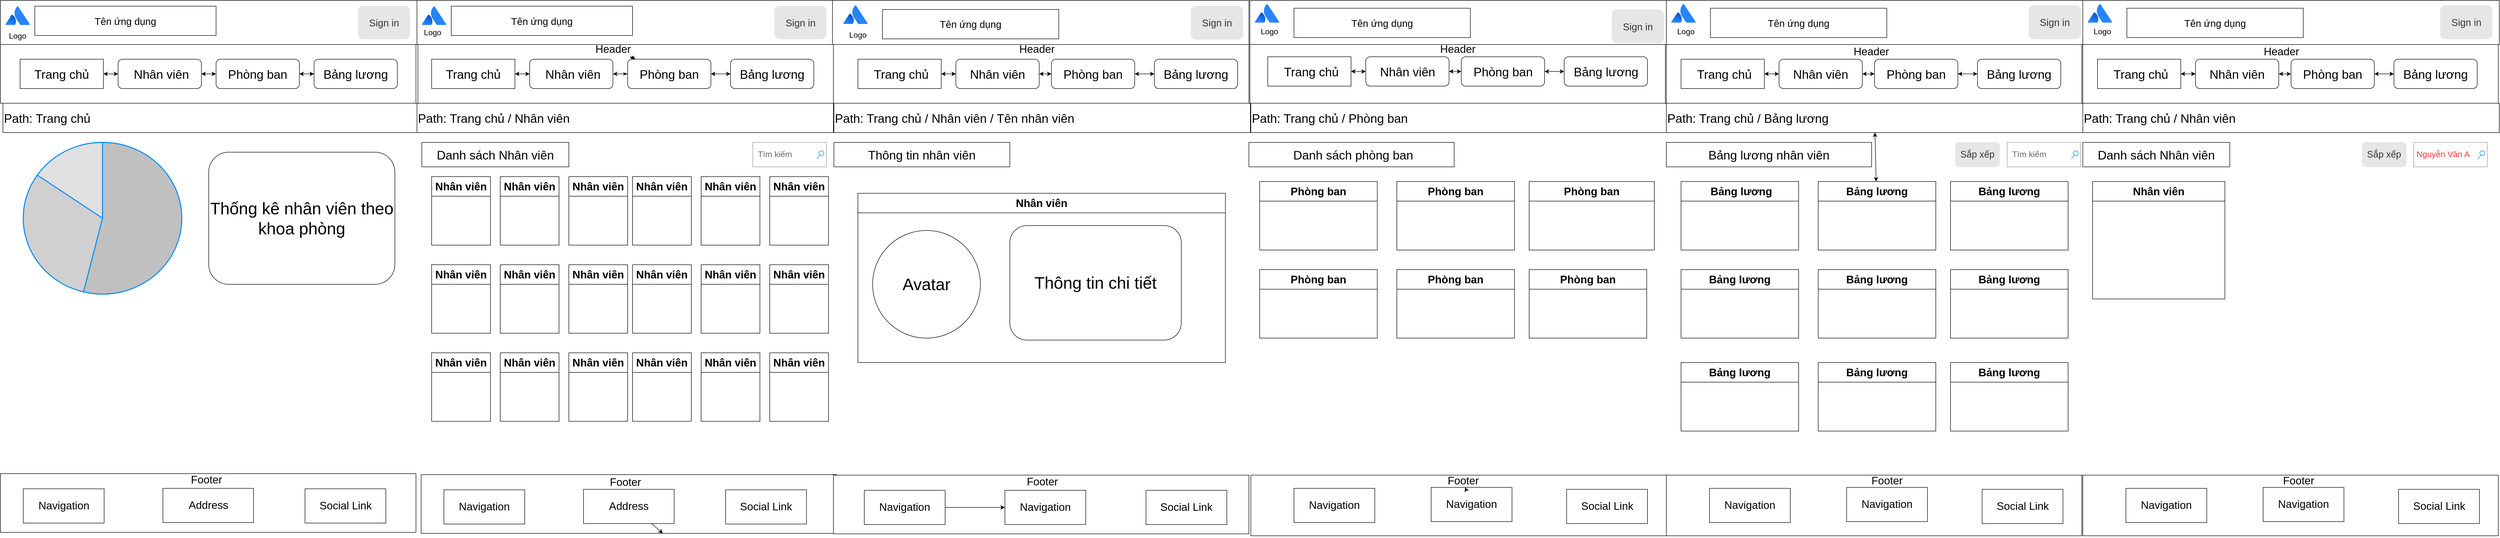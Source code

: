 <mxfile>
    <diagram id="ilK-42If8bpZHKYCSI4k" name="Page-1">
        <mxGraphModel dx="5872" dy="2724" grid="1" gridSize="10" guides="1" tooltips="1" connect="1" arrows="1" fold="1" page="1" pageScale="1" pageWidth="850" pageHeight="1100" math="0" shadow="0">
            <root>
                <mxCell id="0"/>
                <mxCell id="1" parent="0"/>
                <mxCell id="346" value="" style="rounded=0;whiteSpace=wrap;html=1;" vertex="1" parent="1">
                    <mxGeometry x="-3400" y="-1100" width="850" height="90" as="geometry"/>
                </mxCell>
                <mxCell id="237" value="" style="rounded=0;whiteSpace=wrap;html=1;" parent="1" vertex="1">
                    <mxGeometry x="-850" y="-1100" width="850" height="90" as="geometry"/>
                </mxCell>
                <mxCell id="43" value="" style="rounded=0;whiteSpace=wrap;html=1;fontSize=22;fontColor=none;fillColor=#FFFFFF;" parent="1" vertex="1">
                    <mxGeometry x="-2548" y="-1010" width="848" height="120" as="geometry"/>
                </mxCell>
                <mxCell id="2" value="" style="rounded=0;whiteSpace=wrap;html=1;" parent="1" vertex="1">
                    <mxGeometry x="-2550" y="-1100" width="850" height="90" as="geometry"/>
                </mxCell>
                <mxCell id="3" value="" style="image;image=img/lib/atlassian/Atlassian_Logo.svg;" parent="1" vertex="1">
                    <mxGeometry x="-2540" y="-1088" width="50" height="38" as="geometry"/>
                </mxCell>
                <mxCell id="4" value="Logo" style="text;html=1;strokeColor=none;fillColor=none;align=center;verticalAlign=middle;whiteSpace=wrap;rounded=0;fontSize=16;" parent="1" vertex="1">
                    <mxGeometry x="-2548" y="-1050" width="60" height="30" as="geometry"/>
                </mxCell>
                <mxCell id="8" value="Sign in" style="rounded=1;html=1;shadow=0;dashed=0;whiteSpace=wrap;fontSize=20;fillColor=#E6E6E6;align=center;strokeColor=#E6E6E6;fontColor=#333333;" parent="1" vertex="1">
                    <mxGeometry x="-1820" y="-1088.44" width="105.5" height="66.88" as="geometry"/>
                </mxCell>
                <mxCell id="9" value="Tên ứng dụng" style="rounded=0;whiteSpace=wrap;html=1;fontSize=20;" parent="1" vertex="1">
                    <mxGeometry x="-2480" y="-1088.44" width="370" height="60" as="geometry"/>
                </mxCell>
                <mxCell id="12" value="&amp;nbsp;Nhân viên" style="rounded=1;whiteSpace=wrap;html=1;fontSize=25;" parent="1" vertex="1">
                    <mxGeometry x="-2320" y="-980" width="170" height="60" as="geometry"/>
                </mxCell>
                <mxCell id="55" style="edgeStyle=none;html=1;fontSize=22;fontColor=none;strokeColor=#000000;startArrow=classic;startFill=1;" parent="1" source="13" target="12" edge="1">
                    <mxGeometry relative="1" as="geometry"/>
                </mxCell>
                <mxCell id="13" value="Trang chủ" style="rounded=1;whiteSpace=wrap;html=1;fontSize=25;arcSize=0;" parent="1" vertex="1">
                    <mxGeometry x="-2520" y="-980" width="170" height="60" as="geometry"/>
                </mxCell>
                <mxCell id="56" style="edgeStyle=none;html=1;fontSize=22;fontColor=none;strokeColor=#000000;startArrow=classicThin;startFill=1;" parent="1" source="14" target="12" edge="1">
                    <mxGeometry relative="1" as="geometry"/>
                </mxCell>
                <mxCell id="57" value="" style="edgeStyle=none;html=1;fontSize=22;fontColor=none;strokeColor=#000000;startArrow=classic;startFill=1;" parent="1" source="14" target="15" edge="1">
                    <mxGeometry relative="1" as="geometry"/>
                </mxCell>
                <mxCell id="59" value="" style="edgeStyle=none;html=1;fontSize=22;fontColor=none;startArrow=classic;startFill=1;strokeColor=#000000;" parent="1" source="14" target="44" edge="1">
                    <mxGeometry relative="1" as="geometry"/>
                </mxCell>
                <mxCell id="14" value="Phòng ban" style="rounded=1;whiteSpace=wrap;html=1;fontSize=25;" parent="1" vertex="1">
                    <mxGeometry x="-2120" y="-980" width="170" height="60" as="geometry"/>
                </mxCell>
                <mxCell id="15" value="Bảng lương" style="rounded=1;whiteSpace=wrap;html=1;fontSize=25;" parent="1" vertex="1">
                    <mxGeometry x="-1910" y="-980" width="170" height="60" as="geometry"/>
                </mxCell>
                <mxCell id="16" value="Path: Trang chủ / Nhân viên" style="rounded=0;whiteSpace=wrap;html=1;fontSize=25;align=left;" parent="1" vertex="1">
                    <mxGeometry x="-2550" y="-890" width="850" height="60" as="geometry"/>
                </mxCell>
                <mxCell id="17" value="Danh sách Nhân viên" style="rounded=0;whiteSpace=wrap;html=1;fontSize=25;fontColor=none;fillColor=#FFFFFF;" parent="1" vertex="1">
                    <mxGeometry x="-2540" y="-810" width="300" height="50" as="geometry"/>
                </mxCell>
                <mxCell id="22" value="&amp;nbsp;Tìm kiếm" style="strokeWidth=1;shadow=0;dashed=0;align=center;html=1;shape=mxgraph.mockup.forms.searchBox;strokeColor=#999999;mainText=;strokeColor2=#008cff;fontColor=#666666;fontSize=17;align=left;spacingLeft=3;fillColor=#FFFFFF;" parent="1" vertex="1">
                    <mxGeometry x="-1864.5" y="-810" width="150" height="50" as="geometry"/>
                </mxCell>
                <mxCell id="23" value="Nhân viên&#10;" style="swimlane;fontSize=22;fontColor=none;fillColor=#FFFFFF;verticalAlign=top;startSize=40;" parent="1" vertex="1">
                    <mxGeometry x="-2520" y="-740" width="120" height="140" as="geometry"/>
                </mxCell>
                <mxCell id="24" value="Nhân viên&#10;" style="swimlane;fontSize=22;fontColor=none;fillColor=#FFFFFF;verticalAlign=top;startSize=40;" parent="1" vertex="1">
                    <mxGeometry x="-2380" y="-740" width="120" height="140" as="geometry"/>
                </mxCell>
                <mxCell id="25" value="Nhân viên&#10;" style="swimlane;fontSize=22;fontColor=none;fillColor=#FFFFFF;verticalAlign=top;startSize=40;" parent="1" vertex="1">
                    <mxGeometry x="-2240" y="-740" width="120" height="140" as="geometry"/>
                </mxCell>
                <mxCell id="28" value="Nhân viên&#10;" style="swimlane;fontSize=22;fontColor=none;fillColor=#FFFFFF;verticalAlign=top;startSize=40;" parent="1" vertex="1">
                    <mxGeometry x="-2110" y="-740" width="120" height="140" as="geometry"/>
                </mxCell>
                <mxCell id="29" value="Nhân viên&#10;" style="swimlane;fontSize=22;fontColor=none;fillColor=#FFFFFF;verticalAlign=top;startSize=40;" parent="1" vertex="1">
                    <mxGeometry x="-1970" y="-740" width="120" height="140" as="geometry"/>
                </mxCell>
                <mxCell id="30" value="Nhân viên&#10;" style="swimlane;fontSize=22;fontColor=none;fillColor=#FFFFFF;verticalAlign=top;startSize=40;" parent="1" vertex="1">
                    <mxGeometry x="-1830" y="-740" width="120" height="140" as="geometry"/>
                </mxCell>
                <mxCell id="31" value="Nhân viên&#10;" style="swimlane;fontSize=22;fontColor=none;fillColor=#FFFFFF;verticalAlign=top;startSize=40;" parent="1" vertex="1">
                    <mxGeometry x="-2520" y="-560" width="120" height="140" as="geometry"/>
                </mxCell>
                <mxCell id="32" value="Nhân viên&#10;" style="swimlane;fontSize=22;fontColor=none;fillColor=#FFFFFF;verticalAlign=top;startSize=40;" parent="1" vertex="1">
                    <mxGeometry x="-2380" y="-560" width="120" height="140" as="geometry"/>
                </mxCell>
                <mxCell id="33" value="Nhân viên&#10;" style="swimlane;fontSize=22;fontColor=none;fillColor=#FFFFFF;verticalAlign=top;startSize=40;" parent="1" vertex="1">
                    <mxGeometry x="-2240" y="-560" width="120" height="140" as="geometry"/>
                </mxCell>
                <mxCell id="34" value="Nhân viên&#10;" style="swimlane;fontSize=22;fontColor=none;fillColor=#FFFFFF;verticalAlign=top;startSize=40;" parent="1" vertex="1">
                    <mxGeometry x="-2110" y="-560" width="120" height="140" as="geometry"/>
                </mxCell>
                <mxCell id="35" value="Nhân viên&#10;" style="swimlane;fontSize=22;fontColor=none;fillColor=#FFFFFF;verticalAlign=top;startSize=40;" parent="1" vertex="1">
                    <mxGeometry x="-1970" y="-560" width="120" height="140" as="geometry"/>
                </mxCell>
                <mxCell id="36" value="Nhân viên&#10;" style="swimlane;fontSize=22;fontColor=none;fillColor=#FFFFFF;verticalAlign=top;startSize=40;" parent="1" vertex="1">
                    <mxGeometry x="-1830" y="-560" width="120" height="140" as="geometry"/>
                </mxCell>
                <mxCell id="37" value="Nhân viên&#10;" style="swimlane;fontSize=22;fontColor=none;fillColor=#FFFFFF;verticalAlign=top;startSize=40;" parent="1" vertex="1">
                    <mxGeometry x="-2520" y="-380" width="120" height="140" as="geometry"/>
                </mxCell>
                <mxCell id="38" value="Nhân viên&#10;" style="swimlane;fontSize=22;fontColor=none;fillColor=#FFFFFF;verticalAlign=top;startSize=40;" parent="1" vertex="1">
                    <mxGeometry x="-2380" y="-380" width="120" height="140" as="geometry"/>
                </mxCell>
                <mxCell id="39" value="Nhân viên&#10;" style="swimlane;fontSize=22;fontColor=none;fillColor=#FFFFFF;verticalAlign=top;startSize=40;" parent="1" vertex="1">
                    <mxGeometry x="-2240" y="-380" width="120" height="140" as="geometry"/>
                </mxCell>
                <mxCell id="40" value="Nhân viên&#10;" style="swimlane;fontSize=22;fontColor=none;fillColor=#FFFFFF;verticalAlign=top;startSize=40;" parent="1" vertex="1">
                    <mxGeometry x="-2110" y="-380" width="120" height="140" as="geometry"/>
                </mxCell>
                <mxCell id="41" value="Nhân viên&#10;" style="swimlane;fontSize=22;fontColor=none;fillColor=#FFFFFF;verticalAlign=top;startSize=40;" parent="1" vertex="1">
                    <mxGeometry x="-1970" y="-380" width="120" height="140" as="geometry"/>
                </mxCell>
                <mxCell id="42" value="Nhân viên&#10;" style="swimlane;fontSize=22;fontColor=none;fillColor=#FFFFFF;verticalAlign=top;startSize=40;" parent="1" vertex="1">
                    <mxGeometry x="-1830" y="-380" width="120" height="140" as="geometry"/>
                </mxCell>
                <mxCell id="44" value="Header" style="text;html=1;align=center;verticalAlign=middle;resizable=0;points=[];autosize=1;strokeColor=none;fillColor=none;fontSize=22;fontColor=none;" parent="1" vertex="1">
                    <mxGeometry x="-2195" y="-1015" width="90" height="30" as="geometry"/>
                </mxCell>
                <mxCell id="45" value="" style="rounded=0;whiteSpace=wrap;html=1;fontSize=22;fontColor=none;fillColor=#FFFFFF;" parent="1" vertex="1">
                    <mxGeometry x="-2541.5" y="-131" width="848" height="120" as="geometry"/>
                </mxCell>
                <mxCell id="46" value="Footer" style="text;html=1;align=center;verticalAlign=middle;resizable=0;points=[];autosize=1;strokeColor=none;fillColor=none;fontSize=22;fontColor=none;" parent="1" vertex="1">
                    <mxGeometry x="-2165" y="-130" width="80" height="30" as="geometry"/>
                </mxCell>
                <mxCell id="51" style="edgeStyle=none;html=1;exitX=0.75;exitY=1;exitDx=0;exitDy=0;fontSize=22;fontColor=none;" parent="1" source="48" target="45" edge="1">
                    <mxGeometry relative="1" as="geometry"/>
                </mxCell>
                <mxCell id="48" value="Address" style="rounded=0;whiteSpace=wrap;html=1;fontSize=22;fontColor=none;strokeColor=#000000;fillColor=#FFFFFF;" parent="1" vertex="1">
                    <mxGeometry x="-2210" y="-101" width="185" height="70" as="geometry"/>
                </mxCell>
                <mxCell id="49" value="Navigation" style="rounded=0;whiteSpace=wrap;html=1;fontSize=22;fontColor=none;strokeColor=#000000;fillColor=#FFFFFF;" parent="1" vertex="1">
                    <mxGeometry x="-2495" y="-100" width="165" height="70" as="geometry"/>
                </mxCell>
                <mxCell id="50" value="Social Link" style="rounded=0;whiteSpace=wrap;html=1;fontSize=22;fontColor=none;strokeColor=#000000;fillColor=#FFFFFF;" parent="1" vertex="1">
                    <mxGeometry x="-1920" y="-100" width="165" height="70" as="geometry"/>
                </mxCell>
                <mxCell id="61" value="Sắp xếp" style="rounded=1;html=1;shadow=0;dashed=0;whiteSpace=wrap;fontSize=19;fillColor=#E6E6E6;align=center;strokeColor=#E6E6E6;fontColor=#333333;" parent="1" vertex="1">
                    <mxGeometry x="1420" y="-810" width="90" height="50" as="geometry"/>
                </mxCell>
                <mxCell id="207" value="" style="rounded=0;whiteSpace=wrap;html=1;fontSize=22;fontColor=none;fillColor=#FFFFFF;" parent="1" vertex="1">
                    <mxGeometry x="-1700" y="-1010" width="848" height="120" as="geometry"/>
                </mxCell>
                <mxCell id="208" value="" style="rounded=0;whiteSpace=wrap;html=1;" parent="1" vertex="1">
                    <mxGeometry x="-1702" y="-1100" width="850" height="90" as="geometry"/>
                </mxCell>
                <mxCell id="209" value="Tên ứng dụng" style="rounded=0;whiteSpace=wrap;html=1;fontSize=20;" parent="1" vertex="1">
                    <mxGeometry x="-1600" y="-1081.56" width="360" height="60" as="geometry"/>
                </mxCell>
                <mxCell id="210" value="Logo" style="text;html=1;strokeColor=none;fillColor=none;align=center;verticalAlign=middle;whiteSpace=wrap;rounded=0;fontSize=16;" parent="1" vertex="1">
                    <mxGeometry x="-1680" y="-1045" width="60" height="30" as="geometry"/>
                </mxCell>
                <mxCell id="211" value="" style="image;image=img/lib/atlassian/Atlassian_Logo.svg;" parent="1" vertex="1">
                    <mxGeometry x="-1680" y="-1090" width="50" height="38" as="geometry"/>
                </mxCell>
                <mxCell id="213" value="Sign in" style="rounded=1;html=1;shadow=0;dashed=0;whiteSpace=wrap;fontSize=20;fillColor=#E6E6E6;align=center;strokeColor=#E6E6E6;fontColor=#333333;" parent="1" vertex="1">
                    <mxGeometry x="-111" y="-1081.56" width="105.5" height="68.44" as="geometry"/>
                </mxCell>
                <mxCell id="223" value="Nhân viên&#10;" style="swimlane;fontSize=22;fontColor=none;fillColor=#FFFFFF;verticalAlign=top;startSize=40;" parent="1" vertex="1">
                    <mxGeometry x="-1650" y="-706" width="750" height="346" as="geometry"/>
                </mxCell>
                <mxCell id="265" value="Avatar" style="ellipse;whiteSpace=wrap;html=1;aspect=fixed;fontSize=34;" vertex="1" parent="223">
                    <mxGeometry x="30" y="76" width="220" height="220" as="geometry"/>
                </mxCell>
                <mxCell id="266" value="Thông tin chi tiết" style="rounded=1;whiteSpace=wrap;html=1;fontSize=34;" vertex="1" parent="223">
                    <mxGeometry x="310" y="66" width="350" height="234" as="geometry"/>
                </mxCell>
                <mxCell id="227" value="Path: Trang chủ / Nhân viên / Tên nhân viên" style="rounded=0;whiteSpace=wrap;html=1;fontSize=25;align=left;" parent="1" vertex="1">
                    <mxGeometry x="-1699" y="-890" width="850" height="60" as="geometry"/>
                </mxCell>
                <mxCell id="228" value="Thông tin nhân viên" style="rounded=0;whiteSpace=wrap;html=1;fontSize=25;fontColor=none;fillColor=#FFFFFF;" parent="1" vertex="1">
                    <mxGeometry x="-1699" y="-810" width="359" height="50" as="geometry"/>
                </mxCell>
                <mxCell id="243" style="edgeStyle=none;html=1;fontSize=19;fontColor=#000000;startArrow=classic;startFill=1;strokeColor=#000000;" parent="1" source="231" target="233" edge="1">
                    <mxGeometry relative="1" as="geometry"/>
                </mxCell>
                <mxCell id="231" value="Nhân viên" style="rounded=1;whiteSpace=wrap;html=1;fontSize=25;" parent="1" vertex="1">
                    <mxGeometry x="-1450" y="-980" width="170" height="60" as="geometry"/>
                </mxCell>
                <mxCell id="242" style="edgeStyle=none;html=1;fontSize=19;fontColor=#000000;startArrow=classic;startFill=1;strokeColor=#000000;" parent="1" source="232" target="231" edge="1">
                    <mxGeometry relative="1" as="geometry"/>
                </mxCell>
                <mxCell id="232" value="&amp;nbsp;Trang chủ" style="rounded=1;whiteSpace=wrap;html=1;fontSize=25;arcSize=0;" parent="1" vertex="1">
                    <mxGeometry x="-1650" y="-980" width="170" height="60" as="geometry"/>
                </mxCell>
                <mxCell id="244" style="edgeStyle=none;html=1;fontSize=19;fontColor=#000000;startArrow=classic;startFill=1;strokeColor=#000000;" parent="1" source="233" target="234" edge="1">
                    <mxGeometry relative="1" as="geometry"/>
                </mxCell>
                <mxCell id="233" value="Phòng ban" style="rounded=1;whiteSpace=wrap;html=1;fontSize=25;" parent="1" vertex="1">
                    <mxGeometry x="-1255" y="-980" width="170" height="60" as="geometry"/>
                </mxCell>
                <mxCell id="234" value="Bảng lương" style="rounded=1;whiteSpace=wrap;html=1;fontSize=25;" parent="1" vertex="1">
                    <mxGeometry x="-1045" y="-980" width="170" height="60" as="geometry"/>
                </mxCell>
                <mxCell id="239" value="Sign in" style="rounded=1;html=1;shadow=0;dashed=0;whiteSpace=wrap;fontSize=20;fillColor=#E6E6E6;align=center;strokeColor=#E6E6E6;fontColor=#333333;" parent="1" vertex="1">
                    <mxGeometry x="-970" y="-1088.78" width="105.5" height="68.44" as="geometry"/>
                </mxCell>
                <mxCell id="241" value="" style="rounded=0;whiteSpace=wrap;html=1;fontSize=22;fontColor=none;fillColor=#FFFFFF;" parent="1" vertex="1">
                    <mxGeometry x="-850" y="-1010" width="848" height="120" as="geometry"/>
                </mxCell>
                <mxCell id="253" value="Path: Trang chủ / Phòng ban" style="rounded=0;whiteSpace=wrap;html=1;fontSize=25;align=left;" parent="1" vertex="1">
                    <mxGeometry x="-848" y="-890" width="850" height="60" as="geometry"/>
                </mxCell>
                <mxCell id="254" value="&amp;nbsp;Danh sách phòng ban" style="rounded=0;whiteSpace=wrap;html=1;fontSize=25;fontColor=none;fillColor=#FFFFFF;" parent="1" vertex="1">
                    <mxGeometry x="-852" y="-810" width="419" height="50" as="geometry"/>
                </mxCell>
                <mxCell id="259" value="" style="rounded=0;whiteSpace=wrap;html=1;fontSize=22;fontColor=none;fillColor=#FFFFFF;" parent="1" vertex="1">
                    <mxGeometry x="-848" y="-130" width="848" height="124" as="geometry"/>
                </mxCell>
                <mxCell id="271" value="" style="rounded=0;whiteSpace=wrap;html=1;fontSize=22;fontColor=none;fillColor=#FFFFFF;" vertex="1" parent="1">
                    <mxGeometry x="-1700" y="-130" width="848" height="120" as="geometry"/>
                </mxCell>
                <mxCell id="303" value="" style="edgeStyle=none;html=1;fontSize=34;" edge="1" parent="1" source="273" target="302">
                    <mxGeometry relative="1" as="geometry"/>
                </mxCell>
                <mxCell id="273" value="Navigation" style="rounded=0;whiteSpace=wrap;html=1;fontSize=22;fontColor=none;strokeColor=#000000;fillColor=#FFFFFF;" vertex="1" parent="1">
                    <mxGeometry x="-1637" y="-99" width="165" height="70" as="geometry"/>
                </mxCell>
                <mxCell id="274" value="Social Link" style="rounded=0;whiteSpace=wrap;html=1;fontSize=22;fontColor=none;strokeColor=#000000;fillColor=#FFFFFF;" vertex="1" parent="1">
                    <mxGeometry x="-1062" y="-99" width="165" height="70" as="geometry"/>
                </mxCell>
                <mxCell id="275" value="Footer" style="text;html=1;align=center;verticalAlign=middle;resizable=0;points=[];autosize=1;strokeColor=none;fillColor=none;fontSize=22;fontColor=none;" vertex="1" parent="1">
                    <mxGeometry x="-1314" y="-131" width="80" height="30" as="geometry"/>
                </mxCell>
                <mxCell id="288" value="" style="image;image=img/lib/atlassian/Atlassian_Logo.svg;" vertex="1" parent="1">
                    <mxGeometry x="-840" y="-1092.66" width="50" height="38" as="geometry"/>
                </mxCell>
                <mxCell id="289" value="Tên ứng dụng" style="rounded=0;whiteSpace=wrap;html=1;fontSize=20;" vertex="1" parent="1">
                    <mxGeometry x="-760" y="-1084.22" width="360" height="60" as="geometry"/>
                </mxCell>
                <mxCell id="348" style="edgeStyle=none;html=1;fontSize=34;strokeColor=#000000;startArrow=classic;startFill=1;" edge="1" parent="1" source="295" target="296">
                    <mxGeometry relative="1" as="geometry"/>
                </mxCell>
                <mxCell id="295" value="&amp;nbsp;Trang chủ" style="rounded=1;whiteSpace=wrap;html=1;fontSize=25;arcSize=0;" vertex="1" parent="1">
                    <mxGeometry x="-813.5" y="-985" width="170" height="60" as="geometry"/>
                </mxCell>
                <mxCell id="349" style="edgeStyle=none;html=1;fontSize=34;strokeColor=#000000;startArrow=classic;startFill=1;" edge="1" parent="1" source="296" target="297">
                    <mxGeometry relative="1" as="geometry"/>
                </mxCell>
                <mxCell id="296" value="Nhân viên" style="rounded=1;whiteSpace=wrap;html=1;fontSize=25;" vertex="1" parent="1">
                    <mxGeometry x="-613.5" y="-985" width="170" height="60" as="geometry"/>
                </mxCell>
                <mxCell id="350" style="edgeStyle=none;html=1;fontSize=34;strokeColor=#000000;startArrow=classic;startFill=1;" edge="1" parent="1" source="297" target="298">
                    <mxGeometry relative="1" as="geometry"/>
                </mxCell>
                <mxCell id="297" value="Phòng ban" style="rounded=1;whiteSpace=wrap;html=1;fontSize=25;" vertex="1" parent="1">
                    <mxGeometry x="-418.5" y="-985" width="170" height="60" as="geometry"/>
                </mxCell>
                <mxCell id="298" value="Bảng lương" style="rounded=1;whiteSpace=wrap;html=1;fontSize=25;" vertex="1" parent="1">
                    <mxGeometry x="-208.5" y="-985" width="170" height="60" as="geometry"/>
                </mxCell>
                <mxCell id="299" value="Logo" style="text;html=1;strokeColor=none;fillColor=none;align=center;verticalAlign=middle;whiteSpace=wrap;rounded=0;fontSize=16;" vertex="1" parent="1">
                    <mxGeometry x="-840" y="-1051.56" width="60" height="30" as="geometry"/>
                </mxCell>
                <mxCell id="300" value="Header" style="text;html=1;align=center;verticalAlign=middle;resizable=0;points=[];autosize=1;strokeColor=none;fillColor=none;fontSize=22;fontColor=none;" vertex="1" parent="1">
                    <mxGeometry x="-1330" y="-1015" width="90" height="30" as="geometry"/>
                </mxCell>
                <mxCell id="301" value="Header" style="text;html=1;align=center;verticalAlign=middle;resizable=0;points=[];autosize=1;strokeColor=none;fillColor=none;fontSize=22;fontColor=none;" vertex="1" parent="1">
                    <mxGeometry x="-471" y="-1015" width="90" height="30" as="geometry"/>
                </mxCell>
                <mxCell id="302" value="Navigation" style="rounded=0;whiteSpace=wrap;html=1;fontSize=22;fontColor=none;strokeColor=#000000;fillColor=#FFFFFF;" vertex="1" parent="1">
                    <mxGeometry x="-1350" y="-99" width="165" height="70" as="geometry"/>
                </mxCell>
                <mxCell id="304" value="Navigation" style="rounded=0;whiteSpace=wrap;html=1;fontSize=22;fontColor=none;strokeColor=#000000;fillColor=#FFFFFF;" vertex="1" parent="1">
                    <mxGeometry x="-480" y="-105" width="165" height="70" as="geometry"/>
                </mxCell>
                <mxCell id="308" value="" style="edgeStyle=none;html=1;fontSize=34;" edge="1" parent="1" source="305" target="304">
                    <mxGeometry relative="1" as="geometry"/>
                </mxCell>
                <mxCell id="305" value="Footer" style="text;html=1;align=center;verticalAlign=middle;resizable=0;points=[];autosize=1;strokeColor=none;fillColor=none;fontSize=22;fontColor=none;" vertex="1" parent="1">
                    <mxGeometry x="-455.5" y="-133" width="80" height="30" as="geometry"/>
                </mxCell>
                <mxCell id="306" value="Social Link" style="rounded=0;whiteSpace=wrap;html=1;fontSize=22;fontColor=none;strokeColor=#000000;fillColor=#FFFFFF;" vertex="1" parent="1">
                    <mxGeometry x="-203.5" y="-101" width="165" height="70" as="geometry"/>
                </mxCell>
                <mxCell id="307" value="Navigation" style="rounded=0;whiteSpace=wrap;html=1;fontSize=22;fontColor=none;strokeColor=#000000;fillColor=#FFFFFF;" vertex="1" parent="1">
                    <mxGeometry x="-760" y="-103" width="165" height="70" as="geometry"/>
                </mxCell>
                <mxCell id="343" value="" style="image;image=img/lib/atlassian/Atlassian_Logo.svg;" vertex="1" parent="1">
                    <mxGeometry x="-3390" y="-1088" width="50" height="38" as="geometry"/>
                </mxCell>
                <mxCell id="344" value="Tên ứng dụng" style="rounded=0;whiteSpace=wrap;html=1;fontSize=20;" vertex="1" parent="1">
                    <mxGeometry x="-3330" y="-1088.44" width="370" height="60" as="geometry"/>
                </mxCell>
                <mxCell id="345" value="Sign in" style="rounded=1;html=1;shadow=0;dashed=0;whiteSpace=wrap;fontSize=20;fillColor=#E6E6E6;align=center;strokeColor=#E6E6E6;fontColor=#333333;" vertex="1" parent="1">
                    <mxGeometry x="-2670" y="-1088.44" width="105.5" height="66.88" as="geometry"/>
                </mxCell>
                <mxCell id="347" value="Logo" style="text;html=1;strokeColor=none;fillColor=none;align=center;verticalAlign=middle;whiteSpace=wrap;rounded=0;fontSize=16;" vertex="1" parent="1">
                    <mxGeometry x="-3395" y="-1043.12" width="60" height="30" as="geometry"/>
                </mxCell>
                <mxCell id="351" value="" style="rounded=0;whiteSpace=wrap;html=1;fontSize=22;fontColor=none;fillColor=#FFFFFF;" vertex="1" parent="1">
                    <mxGeometry x="-3400" y="-1010" width="848" height="120" as="geometry"/>
                </mxCell>
                <mxCell id="358" style="edgeStyle=none;html=1;fontSize=34;startArrow=classic;startFill=1;strokeColor=#000000;" edge="1" parent="1" source="352" target="353">
                    <mxGeometry relative="1" as="geometry"/>
                </mxCell>
                <mxCell id="352" value="Trang chủ" style="rounded=1;whiteSpace=wrap;html=1;fontSize=25;arcSize=0;" vertex="1" parent="1">
                    <mxGeometry x="-3360" y="-980" width="170" height="60" as="geometry"/>
                </mxCell>
                <mxCell id="360" style="edgeStyle=none;html=1;fontSize=34;startArrow=classic;startFill=1;strokeColor=#000000;" edge="1" parent="1" source="353" target="354">
                    <mxGeometry relative="1" as="geometry"/>
                </mxCell>
                <mxCell id="353" value="&amp;nbsp;Nhân viên" style="rounded=1;whiteSpace=wrap;html=1;fontSize=25;" vertex="1" parent="1">
                    <mxGeometry x="-3160" y="-980" width="170" height="60" as="geometry"/>
                </mxCell>
                <mxCell id="361" style="edgeStyle=none;html=1;fontSize=34;startArrow=classic;startFill=1;strokeColor=#000000;" edge="1" parent="1" source="354" target="357">
                    <mxGeometry relative="1" as="geometry"/>
                </mxCell>
                <mxCell id="354" value="Phòng ban" style="rounded=1;whiteSpace=wrap;html=1;fontSize=25;" vertex="1" parent="1">
                    <mxGeometry x="-2960" y="-980" width="170" height="60" as="geometry"/>
                </mxCell>
                <mxCell id="357" value="Bảng lương" style="rounded=1;whiteSpace=wrap;html=1;fontSize=25;" vertex="1" parent="1">
                    <mxGeometry x="-2760" y="-980" width="170" height="60" as="geometry"/>
                </mxCell>
                <mxCell id="362" value="Path: Trang chủ" style="rounded=0;whiteSpace=wrap;html=1;fontSize=25;align=left;" vertex="1" parent="1">
                    <mxGeometry x="-3395" y="-890" width="845" height="60" as="geometry"/>
                </mxCell>
                <mxCell id="363" value="" style="rounded=0;whiteSpace=wrap;html=1;fontSize=22;fontColor=none;fillColor=#FFFFFF;" vertex="1" parent="1">
                    <mxGeometry x="-3400" y="-133" width="848" height="120" as="geometry"/>
                </mxCell>
                <mxCell id="364" value="Navigation" style="rounded=0;whiteSpace=wrap;html=1;fontSize=22;fontColor=none;strokeColor=#000000;fillColor=#FFFFFF;" vertex="1" parent="1">
                    <mxGeometry x="-3353.5" y="-102" width="165" height="70" as="geometry"/>
                </mxCell>
                <mxCell id="365" value="Address" style="rounded=0;whiteSpace=wrap;html=1;fontSize=22;fontColor=none;strokeColor=#000000;fillColor=#FFFFFF;" vertex="1" parent="1">
                    <mxGeometry x="-3068.5" y="-103" width="185" height="70" as="geometry"/>
                </mxCell>
                <mxCell id="366" value="Social Link" style="rounded=0;whiteSpace=wrap;html=1;fontSize=22;fontColor=none;strokeColor=#000000;fillColor=#FFFFFF;" vertex="1" parent="1">
                    <mxGeometry x="-2778.5" y="-102" width="165" height="70" as="geometry"/>
                </mxCell>
                <mxCell id="367" value="Footer" style="text;html=1;align=center;verticalAlign=middle;resizable=0;points=[];autosize=1;strokeColor=none;fillColor=none;fontSize=22;fontColor=none;" vertex="1" parent="1">
                    <mxGeometry x="-3020" y="-135" width="80" height="30" as="geometry"/>
                </mxCell>
                <mxCell id="368" value="" style="verticalLabelPosition=bottom;shadow=0;dashed=0;align=center;html=1;verticalAlign=top;strokeWidth=1;shape=mxgraph.mockup.graphics.pieChart;strokeColor=#008cff;parts=10,20,35;partColors=#e0e0e0,#d0d0d0,#c0c0c0,#b0b0b0,#a0a0a0;strokeWidth=2;fontSize=34;" vertex="1" parent="1">
                    <mxGeometry x="-3353.5" y="-810" width="323.5" height="310" as="geometry"/>
                </mxCell>
                <mxCell id="369" value="Thống kê nhân viên theo khoa phòng" style="rounded=1;whiteSpace=wrap;html=1;fontSize=34;" vertex="1" parent="1">
                    <mxGeometry x="-2975" y="-790" width="380" height="270" as="geometry"/>
                </mxCell>
                <mxCell id="370" value="Phòng ban" style="swimlane;fontSize=22;fontColor=none;fillColor=#FFFFFF;verticalAlign=top;startSize=40;" vertex="1" parent="1">
                    <mxGeometry x="-830" y="-730" width="240" height="140" as="geometry"/>
                </mxCell>
                <mxCell id="373" value="Phòng ban" style="swimlane;fontSize=22;fontColor=none;fillColor=#FFFFFF;verticalAlign=top;startSize=40;" vertex="1" parent="1">
                    <mxGeometry x="-550" y="-730" width="240" height="140" as="geometry"/>
                </mxCell>
                <mxCell id="374" value="Phòng ban" style="swimlane;fontSize=22;fontColor=none;fillColor=#FFFFFF;verticalAlign=top;startSize=40;" vertex="1" parent="1">
                    <mxGeometry x="-280" y="-730" width="255.5" height="140" as="geometry"/>
                </mxCell>
                <mxCell id="375" value="Phòng ban" style="swimlane;fontSize=22;fontColor=none;fillColor=#FFFFFF;verticalAlign=top;startSize=40;" vertex="1" parent="1">
                    <mxGeometry x="-830" y="-550" width="240" height="140" as="geometry"/>
                </mxCell>
                <mxCell id="376" value="Phòng ban" style="swimlane;fontSize=22;fontColor=none;fillColor=#FFFFFF;verticalAlign=top;startSize=40;" vertex="1" parent="1">
                    <mxGeometry x="-550" y="-550" width="240" height="140" as="geometry"/>
                </mxCell>
                <mxCell id="377" value="Phòng ban" style="swimlane;fontSize=22;fontColor=none;fillColor=#FFFFFF;verticalAlign=top;startSize=40;" vertex="1" parent="1">
                    <mxGeometry x="-280" y="-550" width="240" height="140" as="geometry"/>
                </mxCell>
                <mxCell id="378" value="" style="rounded=0;whiteSpace=wrap;html=1;" vertex="1" parent="1">
                    <mxGeometry y="-1100" width="850" height="90" as="geometry"/>
                </mxCell>
                <mxCell id="379" value="Sign in" style="rounded=1;html=1;shadow=0;dashed=0;whiteSpace=wrap;fontSize=20;fillColor=#E6E6E6;align=center;strokeColor=#E6E6E6;fontColor=#333333;" vertex="1" parent="1">
                    <mxGeometry x="740" y="-1090" width="105.5" height="68.44" as="geometry"/>
                </mxCell>
                <mxCell id="380" value="Tên ứng dụng" style="rounded=0;whiteSpace=wrap;html=1;fontSize=20;" vertex="1" parent="1">
                    <mxGeometry x="90" y="-1084.22" width="360" height="60" as="geometry"/>
                </mxCell>
                <mxCell id="381" value="" style="image;image=img/lib/atlassian/Atlassian_Logo.svg;" vertex="1" parent="1">
                    <mxGeometry x="10" y="-1092.66" width="50" height="38" as="geometry"/>
                </mxCell>
                <mxCell id="382" value="Logo" style="text;html=1;strokeColor=none;fillColor=none;align=center;verticalAlign=middle;whiteSpace=wrap;rounded=0;fontSize=16;" vertex="1" parent="1">
                    <mxGeometry x="10" y="-1051.56" width="60" height="30" as="geometry"/>
                </mxCell>
                <mxCell id="384" value="" style="rounded=0;whiteSpace=wrap;html=1;fontSize=22;fontColor=none;fillColor=#FFFFFF;" vertex="1" parent="1">
                    <mxGeometry y="-1010" width="848" height="120" as="geometry"/>
                </mxCell>
                <mxCell id="390" style="edgeStyle=none;html=1;fontSize=34;startArrow=classic;startFill=1;strokeColor=#000000;" edge="1" parent="1" source="385" target="386">
                    <mxGeometry relative="1" as="geometry"/>
                </mxCell>
                <mxCell id="385" value="&amp;nbsp;Trang chủ" style="rounded=1;whiteSpace=wrap;html=1;fontSize=25;arcSize=0;" vertex="1" parent="1">
                    <mxGeometry x="30" y="-980" width="170" height="60" as="geometry"/>
                </mxCell>
                <mxCell id="391" style="edgeStyle=none;html=1;fontSize=34;startArrow=classic;startFill=1;strokeColor=#000000;" edge="1" parent="1" source="386" target="387">
                    <mxGeometry relative="1" as="geometry"/>
                </mxCell>
                <mxCell id="386" value="Nhân viên" style="rounded=1;whiteSpace=wrap;html=1;fontSize=25;" vertex="1" parent="1">
                    <mxGeometry x="230" y="-980" width="170" height="60" as="geometry"/>
                </mxCell>
                <mxCell id="392" style="edgeStyle=none;html=1;fontSize=34;startArrow=classic;startFill=1;strokeColor=#000000;" edge="1" parent="1" source="387" target="388">
                    <mxGeometry relative="1" as="geometry"/>
                </mxCell>
                <mxCell id="387" value="Phòng ban" style="rounded=1;whiteSpace=wrap;html=1;fontSize=25;" vertex="1" parent="1">
                    <mxGeometry x="425" y="-980" width="170" height="60" as="geometry"/>
                </mxCell>
                <mxCell id="388" value="Bảng lương" style="rounded=1;whiteSpace=wrap;html=1;fontSize=25;" vertex="1" parent="1">
                    <mxGeometry x="635" y="-980" width="170" height="60" as="geometry"/>
                </mxCell>
                <mxCell id="389" value="Header" style="text;html=1;align=center;verticalAlign=middle;resizable=0;points=[];autosize=1;strokeColor=none;fillColor=none;fontSize=22;fontColor=none;" vertex="1" parent="1">
                    <mxGeometry x="372.5" y="-1010" width="90" height="30" as="geometry"/>
                </mxCell>
                <mxCell id="393" value="Path: Trang chủ / Bảng lương" style="rounded=0;whiteSpace=wrap;html=1;fontSize=25;align=left;" vertex="1" parent="1">
                    <mxGeometry y="-890" width="850" height="60" as="geometry"/>
                </mxCell>
                <mxCell id="394" value=" Bảng lương" style="swimlane;fontSize=22;fontColor=none;fillColor=#FFFFFF;verticalAlign=top;startSize=40;" vertex="1" parent="1">
                    <mxGeometry x="30" y="-730" width="240" height="140" as="geometry"/>
                </mxCell>
                <mxCell id="403" value="" style="edgeStyle=none;html=1;fontSize=34;startArrow=classic;startFill=1;strokeColor=#000000;" edge="1" parent="1" source="395" target="393">
                    <mxGeometry relative="1" as="geometry"/>
                </mxCell>
                <mxCell id="395" value="Bảng lương" style="swimlane;fontSize=22;fontColor=none;fillColor=#FFFFFF;verticalAlign=top;startSize=40;" vertex="1" parent="1">
                    <mxGeometry x="310" y="-730" width="240" height="140" as="geometry"/>
                </mxCell>
                <mxCell id="396" value="Bảng lương" style="swimlane;fontSize=22;fontColor=none;fillColor=#FFFFFF;verticalAlign=top;startSize=40;" vertex="1" parent="1">
                    <mxGeometry x="580" y="-730" width="240" height="140" as="geometry"/>
                </mxCell>
                <mxCell id="397" value="Bảng lương" style="swimlane;fontSize=22;fontColor=none;fillColor=#FFFFFF;verticalAlign=top;startSize=40;" vertex="1" parent="1">
                    <mxGeometry x="30" y="-550" width="240" height="140" as="geometry"/>
                </mxCell>
                <mxCell id="398" value="Bảng lương" style="swimlane;fontSize=22;fontColor=none;fillColor=#FFFFFF;verticalAlign=top;startSize=40;" vertex="1" parent="1">
                    <mxGeometry x="310" y="-550" width="240" height="140" as="geometry"/>
                </mxCell>
                <mxCell id="399" value="Bảng lương" style="swimlane;fontSize=22;fontColor=none;fillColor=#FFFFFF;verticalAlign=top;startSize=40;" vertex="1" parent="1">
                    <mxGeometry x="580" y="-550" width="240" height="140" as="geometry"/>
                </mxCell>
                <mxCell id="400" value="Bảng lương" style="swimlane;fontSize=22;fontColor=none;fillColor=#FFFFFF;verticalAlign=top;startSize=40;" vertex="1" parent="1">
                    <mxGeometry x="30" y="-360" width="240" height="140" as="geometry"/>
                </mxCell>
                <mxCell id="401" value="Bảng lương" style="swimlane;fontSize=22;fontColor=none;fillColor=#FFFFFF;verticalAlign=top;startSize=40;" vertex="1" parent="1">
                    <mxGeometry x="310" y="-360" width="240" height="140" as="geometry"/>
                </mxCell>
                <mxCell id="402" value="Bảng lương" style="swimlane;fontSize=22;fontColor=none;fillColor=#FFFFFF;verticalAlign=top;startSize=40;" vertex="1" parent="1">
                    <mxGeometry x="580" y="-360" width="240" height="140" as="geometry"/>
                </mxCell>
                <mxCell id="404" value="" style="rounded=0;whiteSpace=wrap;html=1;fontSize=22;fontColor=none;fillColor=#FFFFFF;" vertex="1" parent="1">
                    <mxGeometry y="-130" width="848" height="124" as="geometry"/>
                </mxCell>
                <mxCell id="405" value="Navigation" style="rounded=0;whiteSpace=wrap;html=1;fontSize=22;fontColor=none;strokeColor=#000000;fillColor=#FFFFFF;" vertex="1" parent="1">
                    <mxGeometry x="88" y="-103" width="165" height="70" as="geometry"/>
                </mxCell>
                <mxCell id="406" value="Navigation" style="rounded=0;whiteSpace=wrap;html=1;fontSize=22;fontColor=none;strokeColor=#000000;fillColor=#FFFFFF;" vertex="1" parent="1">
                    <mxGeometry x="368" y="-105" width="165" height="70" as="geometry"/>
                </mxCell>
                <mxCell id="407" value="Social Link" style="rounded=0;whiteSpace=wrap;html=1;fontSize=22;fontColor=none;strokeColor=#000000;fillColor=#FFFFFF;" vertex="1" parent="1">
                    <mxGeometry x="644.5" y="-101" width="165" height="70" as="geometry"/>
                </mxCell>
                <mxCell id="408" value="Footer" style="text;html=1;align=center;verticalAlign=middle;resizable=0;points=[];autosize=1;strokeColor=none;fillColor=none;fontSize=22;fontColor=none;" vertex="1" parent="1">
                    <mxGeometry x="410" y="-133" width="80" height="30" as="geometry"/>
                </mxCell>
                <mxCell id="409" value="Bảng lương nhân viên" style="rounded=0;whiteSpace=wrap;html=1;fontSize=25;fontColor=none;fillColor=#FFFFFF;" vertex="1" parent="1">
                    <mxGeometry y="-810" width="419" height="50" as="geometry"/>
                </mxCell>
                <mxCell id="410" value="Sắp xếp" style="rounded=1;html=1;shadow=0;dashed=0;whiteSpace=wrap;fontSize=19;fillColor=#E6E6E6;align=center;strokeColor=#E6E6E6;fontColor=#333333;" vertex="1" parent="1">
                    <mxGeometry x="590" y="-810" width="90" height="50" as="geometry"/>
                </mxCell>
                <mxCell id="411" value="&amp;nbsp;Tìm kiếm" style="strokeWidth=1;shadow=0;dashed=0;align=center;html=1;shape=mxgraph.mockup.forms.searchBox;strokeColor=#999999;mainText=;strokeColor2=#008cff;fontColor=#666666;fontSize=17;align=left;spacingLeft=3;fillColor=#FFFFFF;" vertex="1" parent="1">
                    <mxGeometry x="695.5" y="-810" width="150" height="50" as="geometry"/>
                </mxCell>
                <mxCell id="412" value="" style="rounded=0;whiteSpace=wrap;html=1;" vertex="1" parent="1">
                    <mxGeometry x="850" y="-1100" width="850" height="90" as="geometry"/>
                </mxCell>
                <mxCell id="413" value="Sign in" style="rounded=1;html=1;shadow=0;dashed=0;whiteSpace=wrap;fontSize=20;fillColor=#E6E6E6;align=center;strokeColor=#E6E6E6;fontColor=#333333;" vertex="1" parent="1">
                    <mxGeometry x="1580" y="-1090" width="105.5" height="68.44" as="geometry"/>
                </mxCell>
                <mxCell id="416" value="Logo" style="text;html=1;strokeColor=none;fillColor=none;align=center;verticalAlign=middle;whiteSpace=wrap;rounded=0;fontSize=16;" vertex="1" parent="1">
                    <mxGeometry x="860" y="-1051.56" width="60" height="30" as="geometry"/>
                </mxCell>
                <mxCell id="417" value="Tên ứng dụng" style="rounded=0;whiteSpace=wrap;html=1;fontSize=20;" vertex="1" parent="1">
                    <mxGeometry x="940" y="-1084.22" width="360" height="60" as="geometry"/>
                </mxCell>
                <mxCell id="418" value="" style="image;image=img/lib/atlassian/Atlassian_Logo.svg;" vertex="1" parent="1">
                    <mxGeometry x="860" y="-1092.66" width="50" height="38" as="geometry"/>
                </mxCell>
                <mxCell id="419" value="" style="rounded=0;whiteSpace=wrap;html=1;fontSize=22;fontColor=none;fillColor=#FFFFFF;" vertex="1" parent="1">
                    <mxGeometry x="850" y="-1010" width="848" height="120" as="geometry"/>
                </mxCell>
                <mxCell id="420" value="Bảng lương" style="rounded=1;whiteSpace=wrap;html=1;fontSize=25;" vertex="1" parent="1">
                    <mxGeometry x="1485" y="-980" width="170" height="60" as="geometry"/>
                </mxCell>
                <mxCell id="426" style="edgeStyle=none;html=1;fontSize=34;startArrow=classic;startFill=1;strokeColor=#000000;" edge="1" parent="1" source="421" target="420">
                    <mxGeometry relative="1" as="geometry"/>
                </mxCell>
                <mxCell id="421" value="Phòng ban" style="rounded=1;whiteSpace=wrap;html=1;fontSize=25;" vertex="1" parent="1">
                    <mxGeometry x="1275" y="-980" width="170" height="60" as="geometry"/>
                </mxCell>
                <mxCell id="425" style="edgeStyle=none;html=1;fontSize=34;startArrow=classic;startFill=1;strokeColor=#000000;" edge="1" parent="1" source="422" target="421">
                    <mxGeometry relative="1" as="geometry"/>
                </mxCell>
                <mxCell id="422" value="Nhân viên" style="rounded=1;whiteSpace=wrap;html=1;fontSize=25;" vertex="1" parent="1">
                    <mxGeometry x="1080" y="-980" width="170" height="60" as="geometry"/>
                </mxCell>
                <mxCell id="424" style="edgeStyle=none;html=1;fontSize=34;startArrow=classic;startFill=1;strokeColor=#000000;" edge="1" parent="1" source="423" target="422">
                    <mxGeometry relative="1" as="geometry"/>
                </mxCell>
                <mxCell id="423" value="&amp;nbsp;Trang chủ" style="rounded=1;whiteSpace=wrap;html=1;fontSize=25;arcSize=0;" vertex="1" parent="1">
                    <mxGeometry x="880" y="-980" width="170" height="60" as="geometry"/>
                </mxCell>
                <mxCell id="427" value="Header" style="text;html=1;align=center;verticalAlign=middle;resizable=0;points=[];autosize=1;strokeColor=none;fillColor=none;fontSize=22;fontColor=none;" vertex="1" parent="1">
                    <mxGeometry x="1210" y="-1010" width="90" height="30" as="geometry"/>
                </mxCell>
                <mxCell id="428" value="Path: Trang chủ / Nhân viên" style="rounded=0;whiteSpace=wrap;html=1;fontSize=25;align=left;" vertex="1" parent="1">
                    <mxGeometry x="850" y="-890" width="850" height="60" as="geometry"/>
                </mxCell>
                <mxCell id="431" value="Danh sách Nhân viên" style="rounded=0;whiteSpace=wrap;html=1;fontSize=25;fontColor=none;fillColor=#FFFFFF;" vertex="1" parent="1">
                    <mxGeometry x="850" y="-810" width="300" height="50" as="geometry"/>
                </mxCell>
                <mxCell id="432" value="Nguyễn Văn A" style="strokeWidth=1;shadow=0;dashed=0;align=center;html=1;shape=mxgraph.mockup.forms.searchBox;strokeColor=#999999;mainText=;strokeColor2=#008cff;fontColor=#FF3333;fontSize=17;align=left;spacingLeft=3;fillColor=#FFFFFF;" vertex="1" parent="1">
                    <mxGeometry x="1525.5" y="-810" width="150" height="50" as="geometry"/>
                </mxCell>
                <mxCell id="433" value="Nhân viên&#10;" style="swimlane;fontSize=22;fontColor=none;fillColor=#FFFFFF;verticalAlign=top;startSize=40;" vertex="1" parent="1">
                    <mxGeometry x="870" y="-730" width="270" height="240" as="geometry"/>
                </mxCell>
                <mxCell id="434" value="" style="rounded=0;whiteSpace=wrap;html=1;fontSize=22;fontColor=none;fillColor=#FFFFFF;" vertex="1" parent="1">
                    <mxGeometry x="850" y="-130" width="848" height="124" as="geometry"/>
                </mxCell>
                <mxCell id="435" value="Navigation" style="rounded=0;whiteSpace=wrap;html=1;fontSize=22;fontColor=none;strokeColor=#000000;fillColor=#FFFFFF;" vertex="1" parent="1">
                    <mxGeometry x="938" y="-103" width="165" height="70" as="geometry"/>
                </mxCell>
                <mxCell id="436" value="Navigation" style="rounded=0;whiteSpace=wrap;html=1;fontSize=22;fontColor=none;strokeColor=#000000;fillColor=#FFFFFF;" vertex="1" parent="1">
                    <mxGeometry x="1218" y="-105" width="165" height="70" as="geometry"/>
                </mxCell>
                <mxCell id="437" value="Social Link" style="rounded=0;whiteSpace=wrap;html=1;fontSize=22;fontColor=none;strokeColor=#000000;fillColor=#FFFFFF;" vertex="1" parent="1">
                    <mxGeometry x="1494.5" y="-101" width="165" height="70" as="geometry"/>
                </mxCell>
                <mxCell id="438" value="Footer" style="text;html=1;align=center;verticalAlign=middle;resizable=0;points=[];autosize=1;strokeColor=none;fillColor=none;fontSize=22;fontColor=none;" vertex="1" parent="1">
                    <mxGeometry x="1250" y="-133" width="80" height="30" as="geometry"/>
                </mxCell>
            </root>
        </mxGraphModel>
    </diagram>
</mxfile>